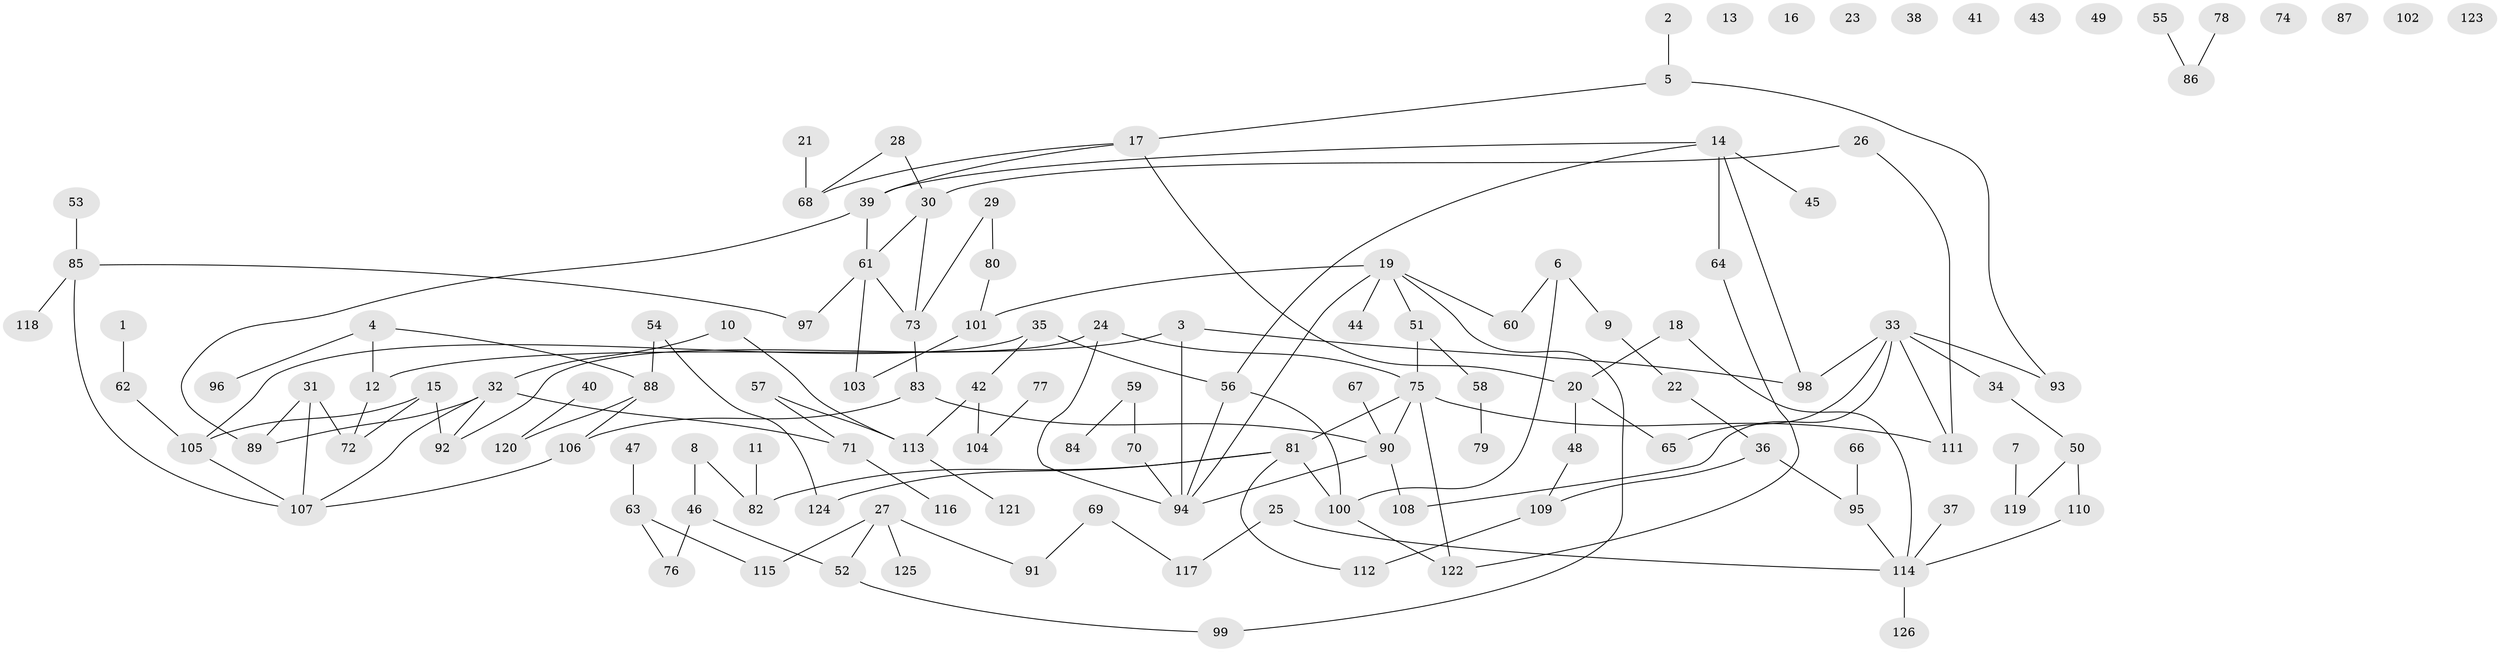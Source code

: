 // coarse degree distribution, {1: 0.23863636363636365, 2: 0.3181818181818182, 0: 0.125, 5: 0.09090909090909091, 3: 0.11363636363636363, 4: 0.056818181818181816, 8: 0.022727272727272728, 7: 0.011363636363636364, 9: 0.022727272727272728}
// Generated by graph-tools (version 1.1) at 2025/44/03/04/25 21:44:14]
// undirected, 126 vertices, 149 edges
graph export_dot {
graph [start="1"]
  node [color=gray90,style=filled];
  1;
  2;
  3;
  4;
  5;
  6;
  7;
  8;
  9;
  10;
  11;
  12;
  13;
  14;
  15;
  16;
  17;
  18;
  19;
  20;
  21;
  22;
  23;
  24;
  25;
  26;
  27;
  28;
  29;
  30;
  31;
  32;
  33;
  34;
  35;
  36;
  37;
  38;
  39;
  40;
  41;
  42;
  43;
  44;
  45;
  46;
  47;
  48;
  49;
  50;
  51;
  52;
  53;
  54;
  55;
  56;
  57;
  58;
  59;
  60;
  61;
  62;
  63;
  64;
  65;
  66;
  67;
  68;
  69;
  70;
  71;
  72;
  73;
  74;
  75;
  76;
  77;
  78;
  79;
  80;
  81;
  82;
  83;
  84;
  85;
  86;
  87;
  88;
  89;
  90;
  91;
  92;
  93;
  94;
  95;
  96;
  97;
  98;
  99;
  100;
  101;
  102;
  103;
  104;
  105;
  106;
  107;
  108;
  109;
  110;
  111;
  112;
  113;
  114;
  115;
  116;
  117;
  118;
  119;
  120;
  121;
  122;
  123;
  124;
  125;
  126;
  1 -- 62;
  2 -- 5;
  3 -- 12;
  3 -- 94;
  3 -- 98;
  4 -- 12;
  4 -- 88;
  4 -- 96;
  5 -- 17;
  5 -- 93;
  6 -- 9;
  6 -- 60;
  6 -- 100;
  7 -- 119;
  8 -- 46;
  8 -- 82;
  9 -- 22;
  10 -- 32;
  10 -- 113;
  11 -- 82;
  12 -- 72;
  14 -- 39;
  14 -- 45;
  14 -- 56;
  14 -- 64;
  14 -- 98;
  15 -- 72;
  15 -- 92;
  15 -- 105;
  17 -- 20;
  17 -- 39;
  17 -- 68;
  18 -- 20;
  18 -- 114;
  19 -- 44;
  19 -- 51;
  19 -- 60;
  19 -- 94;
  19 -- 99;
  19 -- 101;
  20 -- 48;
  20 -- 65;
  21 -- 68;
  22 -- 36;
  24 -- 75;
  24 -- 92;
  24 -- 94;
  25 -- 114;
  25 -- 117;
  26 -- 30;
  26 -- 111;
  27 -- 52;
  27 -- 91;
  27 -- 115;
  27 -- 125;
  28 -- 30;
  28 -- 68;
  29 -- 73;
  29 -- 80;
  30 -- 61;
  30 -- 73;
  31 -- 72;
  31 -- 89;
  31 -- 107;
  32 -- 71;
  32 -- 89;
  32 -- 92;
  32 -- 107;
  33 -- 34;
  33 -- 65;
  33 -- 93;
  33 -- 98;
  33 -- 108;
  33 -- 111;
  34 -- 50;
  35 -- 42;
  35 -- 56;
  35 -- 105;
  36 -- 95;
  36 -- 109;
  37 -- 114;
  39 -- 61;
  39 -- 89;
  40 -- 120;
  42 -- 104;
  42 -- 113;
  46 -- 52;
  46 -- 76;
  47 -- 63;
  48 -- 109;
  50 -- 110;
  50 -- 119;
  51 -- 58;
  51 -- 75;
  52 -- 99;
  53 -- 85;
  54 -- 88;
  54 -- 124;
  55 -- 86;
  56 -- 94;
  56 -- 100;
  57 -- 71;
  57 -- 113;
  58 -- 79;
  59 -- 70;
  59 -- 84;
  61 -- 73;
  61 -- 97;
  61 -- 103;
  62 -- 105;
  63 -- 76;
  63 -- 115;
  64 -- 122;
  66 -- 95;
  67 -- 90;
  69 -- 91;
  69 -- 117;
  70 -- 94;
  71 -- 116;
  73 -- 83;
  75 -- 81;
  75 -- 90;
  75 -- 111;
  75 -- 122;
  77 -- 104;
  78 -- 86;
  80 -- 101;
  81 -- 82;
  81 -- 100;
  81 -- 112;
  81 -- 124;
  83 -- 90;
  83 -- 106;
  85 -- 97;
  85 -- 107;
  85 -- 118;
  88 -- 106;
  88 -- 120;
  90 -- 94;
  90 -- 108;
  95 -- 114;
  100 -- 122;
  101 -- 103;
  105 -- 107;
  106 -- 107;
  109 -- 112;
  110 -- 114;
  113 -- 121;
  114 -- 126;
}

